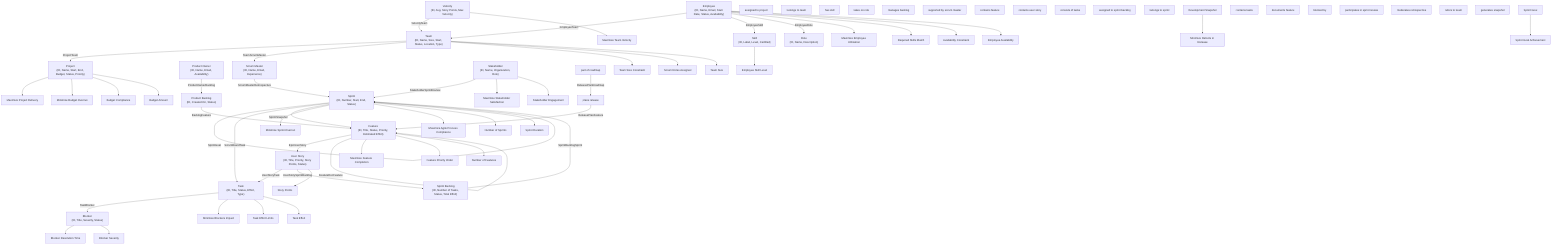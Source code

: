 graph TD

    %% Entities %%
    Project["Project\n(ID, Name, Start, End, Budget, Status, Priority)"]
    Team["Team\n(ID, Name, Size, Start, Status, Location, Type)"]
    Employee["Employee\n(ID, Name, Email, Start Date, Status, Availability)"]
    Feature["Feature\n(ID, Title, Status, Priority, Estimated Effort)"]
    Skill["Skill\n(ID, Label, Level, Certified)"]
    Role["Role\n(ID, Name, Description)"]
    ProductOwner["Product Owner\n(ID, Name, Email, Availability)"]
    ScrumMaster["Scrum Master\n(ID, Name, Email, Experience)"]
    ProductBacklog["Product Backlog\n(ID, Created On, Status)"]
    Sprint["Sprint\n(ID, Number, Start, End, Status)"]
    SprintBacklog["Sprint Backlog\n(ID, Number of Tasks, Status, Total Effort)"]
    UserStory["User Story\n(ID, Title, Priority, Story Points, Status)"]
    Task["Task\n(ID, Title, Status, Effort, Type)"]
    Blocker["Blocker\n(ID, Title, Severity, Status)"]
    Stakeholder["Stakeholder\n(ID, Name, Organization, Role)"]
    Velocity["Velocity\n(ID, Avg. Story Points, Max Velocity)"]

    class Project,Team,Employee,Feature,Skill,Role,ProductOwner,ScrumMaster,ProductBacklog,Sprint,SprintBacklog,UserStory,Task,Blocker,Stakeholder,Velocity entity;

    %% Relationships %%
    ProjectTeam["assigned to project"]
    EmployeeTeam["belongs to team"]
    EmployeeSkill["has skill"]
    EmployeeRole["takes on role"]
    ProductOwnerBacklog["manages backlog"]
    TeamScrumMaster["supported by scrum master"]
    BacklogFeature["contains feature"]
    EpicUserStory["contains user story"]
    UserStoryTask["consists of tasks"]
    UserStorySprintBacklog["assigned to sprint backlog"]
    SprintBacklogSprint["belongs to sprint"]
    SprintGoal["pursues goal"]
    ScrumBoardTask["contains tasks"]
    FeatureDocFeature["documents feature"]
    TaskBlocker["blocked by"]
    StakeholderSprintReview["participates in sprint review"]
    ScrumMasterRetrospective["moderates retrospective"]
    VelocityTeam["refers to team"]
    ReleasePlanFeature["plans release"]
    ReleasePlanRoadmap["part of roadmap"]
    SprintSnapshot["generates snapshot"]

    %% Relations connections %%
    Team -- ProjectTeam --> Project
    Employee -- EmployeeTeam --> Team
    Employee -- EmployeeSkill --> Skill
    Employee -- EmployeeRole --> Role
    ProductOwner -- ProductOwnerBacklog --> ProductBacklog
    Team -- TeamScrumMaster --> ScrumMaster
    ProductBacklog -- BacklogFeature --> Feature
    Feature -- EpicUserStory --> UserStory
    UserStory -- UserStoryTask --> Task
    UserStory -- UserStorySprintBacklog --> SprintBacklog
    SprintBacklog -- SprintBacklogSprint --> Sprint
    Sprint -- SprintGoal --> Sprint
    Sprint -- ScrumBoardTask --> Task
    Feature -- FeatureDocFeature --> Feature
    Task -- TaskBlocker --> Blocker
    Stakeholder -- StakeholderSprintReview --> Sprint
    ScrumMaster -- ScrumMasterRetrospective --> Sprint
    Velocity -- VelocityTeam --> Team
    ReleasePlanFeature -- ReleasePlanFeature --> Feature
    ReleasePlanRoadmap -- ReleasePlanRoadmap --> ReleasePlanFeature
    Sprint -- SprintSnapshot --> Feature

    class ProjectTeam,EmployeeTeam,EmployeeSkill,EmployeeRole,ProductOwnerBacklog,TeamScrumMaster,BacklogFeature,EpicUserStory,UserStoryTask,UserStorySprintBacklog,SprintBacklogSprint,SprintGoal,ScrumBoardTask,FeatureDocFeature,TaskBlocker,StakeholderSprintReview,ScrumMasterRetrospective,VelocityTeam,ReleasePlanFeature,ReleasePlanRoadmap,SprintSnapshot relationship;

    %% Goals %%
    G1["Maximize Project Delivery"]
    G2["Minimize Blockers Impact"]
    G3["Maximize Team Velocity"]
    G4["Maximize Feature Completion"]
    G5["Minimize Sprint Overrun"]
    G6["Maximize Employee Utilization"]
    G7["Minimize Budget Overrun"]
    G8["Maximize Stakeholder Satisfaction"]
    G9["Minimize Defects in Release"]
    G10["Maximize Agile Process Compliance"]

    class G1,G2,G3,G4,G5,G6,G7,G8,G9,G10 goal;

    %% Conditions %%
    C1["Team Size Constraint"]
    C2["Required Skills Match"]
    C3["Sprint Goal Achievement"]
    C4["Feature Priority Order"]
    C5["Task Effort Limits"]
    C6["Availability Constraint"]
    C7["Budget Compliance"]
    C8["Blocker Resolution Time"]
    C9["Scrum Roles Assigned"]
    C10["Stakeholder Engagement"]

    class C1,C2,C3,C4,C5,C6,C7,C8,C9,C10 constraint;

    %% Decision Variables %%
    DV1["Number of Sprints"]
    DV2["Team Size"]
    DV3["Task Effort"]
    DV4["Story Points"]
    DV5["Budget Amount"]
    DV6["Employee Availability"]
    DV7["Sprint Duration"]
    DV8["Blocker Severity"]
    DV9["Number of Features"]
    DV10["Employee Skill Level"]

    class DV1,DV2,DV3,DV4,DV5,DV6,DV7,DV8,DV9,DV10 variable;

    %% Connect Goals to Entities %%
    Project --> G1
    Task --> G2
    Velocity --> G3
    Feature --> G4
    Sprint --> G5
    Employee --> G6
    Project --> G7
    Stakeholder --> G8
    DevelopmentSnapshot["Development Snapshot"]:::entity --> G9
    Sprint --> G10

    %% Connect Conditions to Entities %%
    Team --> C1
    Employee --> C2
    SprintGoal["Sprint Goal"]:::entity --> C3
    Feature --> C4
    Task --> C5
    Employee --> C6
    Project --> C7
    Blocker --> C8
    Team --> C9
    Stakeholder --> C10

    %% Connect Decision Variables to Entities %%
    Sprint --> DV1
    Team --> DV2
    Task --> DV3
    UserStory --> DV4
    Project --> DV5
    Employee --> DV6
    Sprint --> DV7
    Blocker --> DV8
    Feature --> DV9
    Skill --> DV10